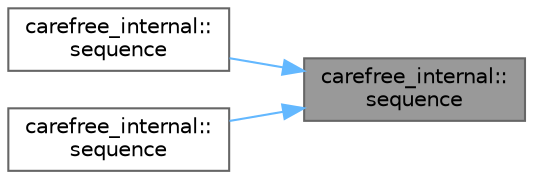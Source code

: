 digraph "carefree_internal::sequence"
{
 // LATEX_PDF_SIZE
  bgcolor="transparent";
  edge [fontname=Helvetica,fontsize=10,labelfontname=Helvetica,labelfontsize=10];
  node [fontname=Helvetica,fontsize=10,shape=box,height=0.2,width=0.4];
  rankdir="RL";
  Node1 [id="Node000001",label="carefree_internal::\lsequence",height=0.2,width=0.4,color="gray40", fillcolor="grey60", style="filled", fontcolor="black",tooltip=" "];
  Node1 -> Node2 [id="edge1_Node000001_Node000002",dir="back",color="steelblue1",style="solid",tooltip=" "];
  Node2 [id="Node000002",label="carefree_internal::\lsequence",height=0.2,width=0.4,color="grey40", fillcolor="white", style="filled",URL="$namespacecarefree__internal.html#a0c5378211b08ad8b5dc07802647aea1d",tooltip=" "];
  Node1 -> Node3 [id="edge2_Node000001_Node000003",dir="back",color="steelblue1",style="solid",tooltip=" "];
  Node3 [id="Node000003",label="carefree_internal::\lsequence",height=0.2,width=0.4,color="grey40", fillcolor="white", style="filled",URL="$namespacecarefree__internal.html#a00a6a3986dad6b93b3f5e1349d9699d0",tooltip=" "];
}
